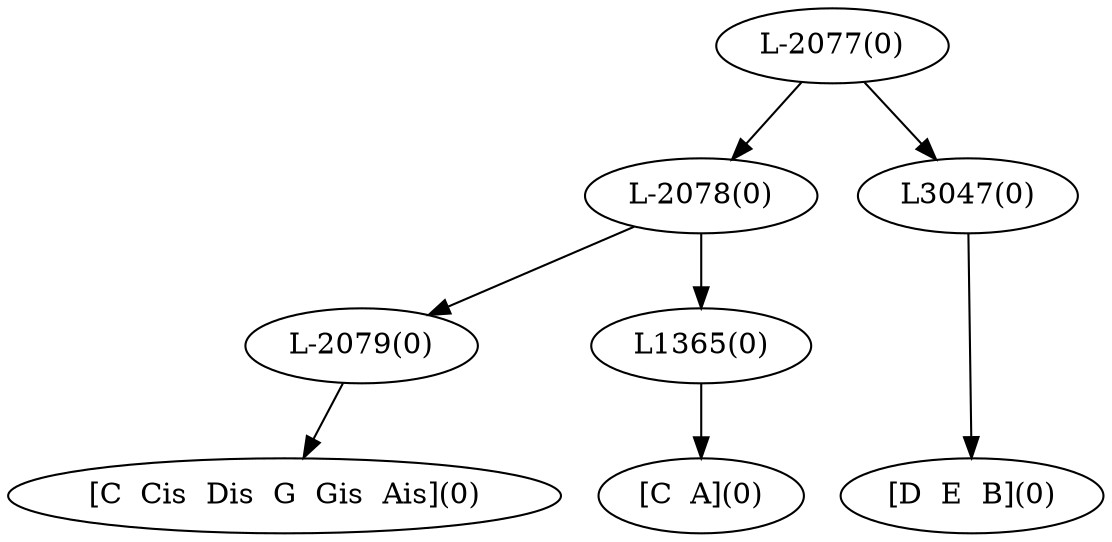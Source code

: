 digraph sample{
"L-2079(0)"->"[C  Cis  Dis  G  Gis  Ais](0)"
"L1365(0)"->"[C  A](0)"
"L-2078(0)"->"L-2079(0)"
"L-2078(0)"->"L1365(0)"
"L3047(0)"->"[D  E  B](0)"
"L-2077(0)"->"L-2078(0)"
"L-2077(0)"->"L3047(0)"
{rank = min; "L-2077(0)"}
{rank = same; "L-2078(0)"; "L3047(0)";}
{rank = same; "L-2079(0)"; "L1365(0)";}
{rank = max; "[C  A](0)"; "[C  Cis  Dis  G  Gis  Ais](0)"; "[D  E  B](0)";}
}